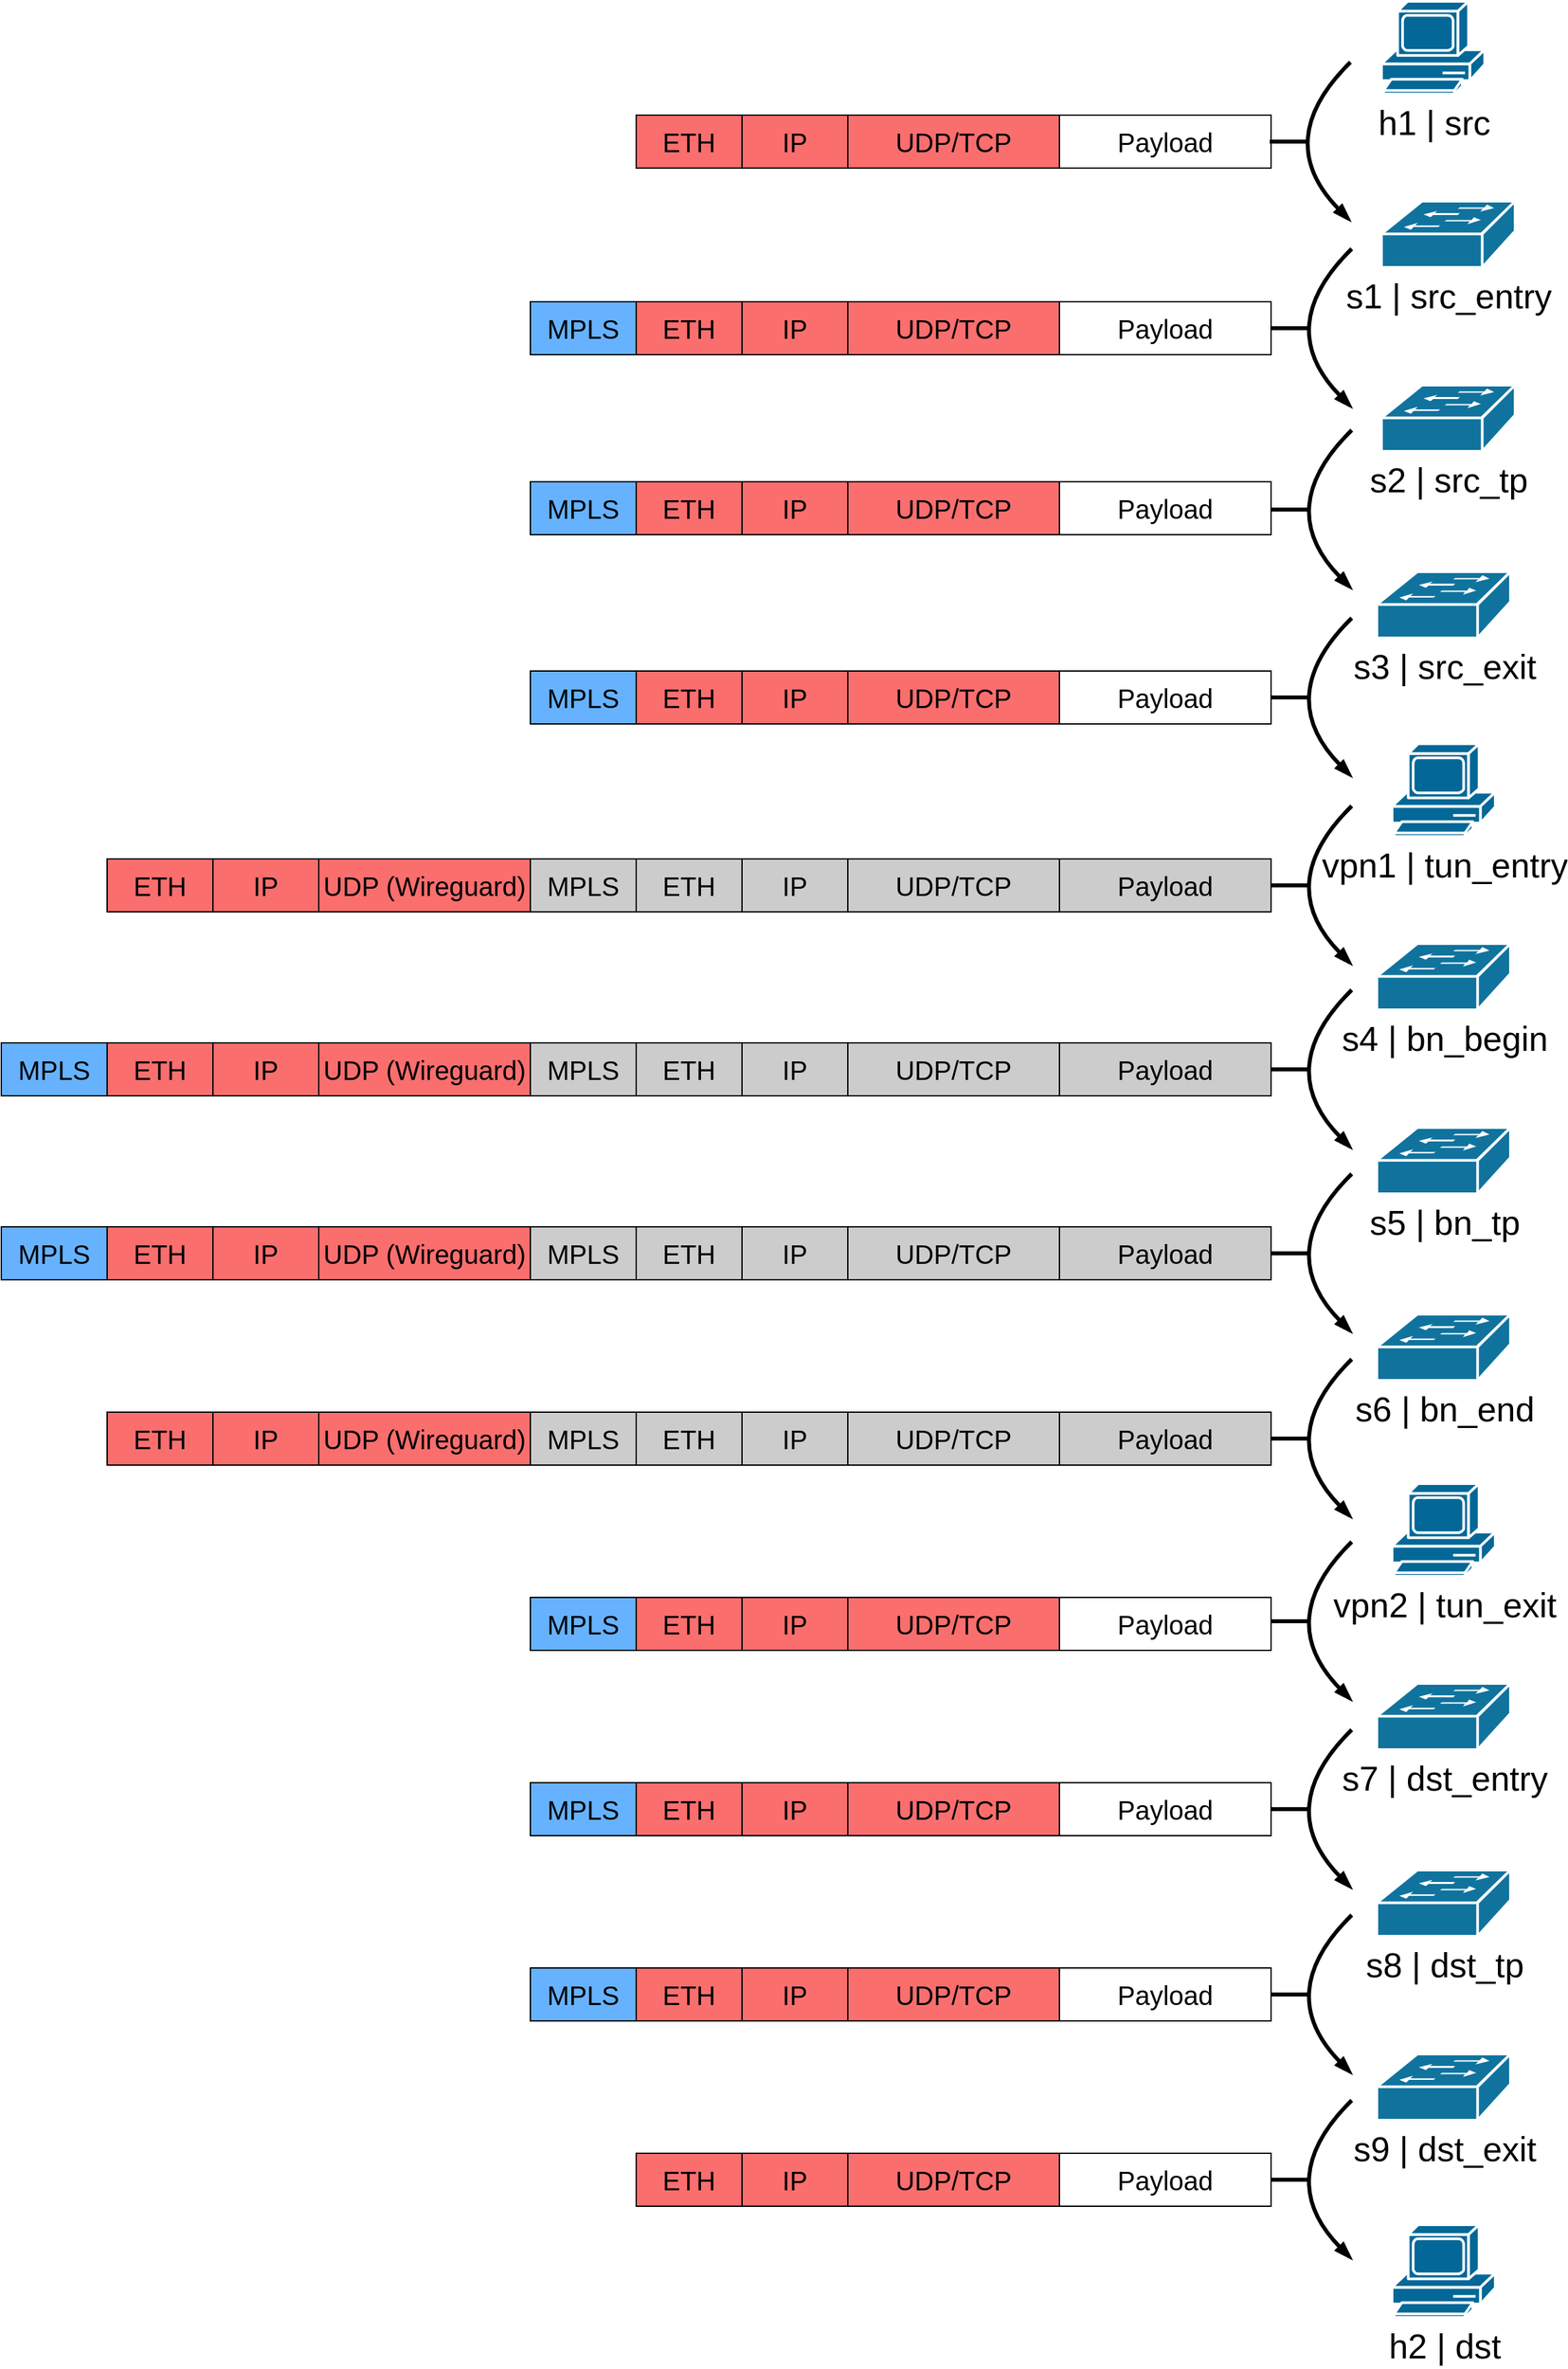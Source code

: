 <mxfile version="20.5.3" type="embed"><diagram id="6a731a19-8d31-9384-78a2-239565b7b9f0" name="Page-1"><mxGraphModel dx="684" dy="563" grid="1" gridSize="10" guides="1" tooltips="1" connect="1" arrows="1" fold="1" page="1" pageScale="1" pageWidth="140" pageHeight="106" background="#FFFFFF" math="0" shadow="0"><root><mxCell id="0"/><mxCell id="1" parent="0"/><mxCell id="2114" value="&lt;font color=&quot;#000000&quot;&gt;s1 | src_entry&lt;/font&gt;" style="shape=mxgraph.cisco.switches.workgroup_switch;html=1;dashed=0;fillColor=#10739E;strokeColor=#ffffff;strokeWidth=2;verticalLabelPosition=bottom;verticalAlign=top;fontFamily=Helvetica;fontSize=26;fontColor=#FFB366" parent="1" vertex="1"><mxGeometry x="1243.5" y="245" width="101" height="50" as="geometry"/></mxCell><mxCell id="eoMGSKBOUgeIE6Lk5qr4-2258" value="s3 | src_exit" style="shape=mxgraph.cisco.switches.workgroup_switch;html=1;dashed=0;fillColor=#10739E;strokeColor=#ffffff;strokeWidth=2;verticalLabelPosition=bottom;verticalAlign=top;fontFamily=Helvetica;fontSize=26;fontColor=#000000;" parent="1" vertex="1"><mxGeometry x="1240" y="525" width="101" height="50" as="geometry"/></mxCell><mxCell id="eoMGSKBOUgeIE6Lk5qr4-2262" value="s4 | bn_begin" style="shape=mxgraph.cisco.switches.workgroup_switch;html=1;dashed=0;fillColor=#10739E;strokeColor=#ffffff;strokeWidth=2;verticalLabelPosition=bottom;verticalAlign=top;fontFamily=Helvetica;fontSize=26;fontColor=#000000;" parent="1" vertex="1"><mxGeometry x="1240" y="806" width="101" height="50" as="geometry"/></mxCell><mxCell id="eoMGSKBOUgeIE6Lk5qr4-2264" value="s5 | bn_tp" style="shape=mxgraph.cisco.switches.workgroup_switch;html=1;dashed=0;fillColor=#10739E;strokeColor=#ffffff;strokeWidth=2;verticalLabelPosition=bottom;verticalAlign=top;fontFamily=Helvetica;fontSize=26;fontColor=#000000;" parent="1" vertex="1"><mxGeometry x="1240" y="945" width="101" height="50" as="geometry"/></mxCell><mxCell id="eoMGSKBOUgeIE6Lk5qr4-2266" value="s6 | bn_end" style="shape=mxgraph.cisco.switches.workgroup_switch;html=1;dashed=0;fillColor=#10739E;strokeColor=#ffffff;strokeWidth=2;verticalLabelPosition=bottom;verticalAlign=top;fontFamily=Helvetica;fontSize=26;fontColor=#000000;" parent="1" vertex="1"><mxGeometry x="1240" y="1086" width="101" height="50" as="geometry"/></mxCell><mxCell id="eoMGSKBOUgeIE6Lk5qr4-2270" value="s7 | dst_entry" style="shape=mxgraph.cisco.switches.workgroup_switch;html=1;dashed=0;fillColor=#10739E;strokeColor=#ffffff;strokeWidth=2;verticalLabelPosition=bottom;verticalAlign=top;fontFamily=Helvetica;fontSize=26;fontColor=#000000;" parent="1" vertex="1"><mxGeometry x="1240" y="1365" width="101" height="50" as="geometry"/></mxCell><mxCell id="eoMGSKBOUgeIE6Lk5qr4-2272" value="s8 | dst_tp" style="shape=mxgraph.cisco.switches.workgroup_switch;html=1;dashed=0;fillColor=#10739E;strokeColor=#ffffff;strokeWidth=2;verticalLabelPosition=bottom;verticalAlign=top;fontFamily=Helvetica;fontSize=26;fontColor=#000000;" parent="1" vertex="1"><mxGeometry x="1240" y="1506" width="101" height="50" as="geometry"/></mxCell><mxCell id="eoMGSKBOUgeIE6Lk5qr4-2275" value="h1 | src" style="shape=mxgraph.cisco.computers_and_peripherals.pc;sketch=0;html=1;pointerEvents=1;dashed=0;fillColor=#036897;strokeColor=#ffffff;strokeWidth=2;verticalLabelPosition=bottom;verticalAlign=top;align=center;outlineConnect=0;fontColor=#000000;fontSize=26;" parent="1" vertex="1"><mxGeometry x="1243.5" y="94" width="78" height="70" as="geometry"/></mxCell><mxCell id="2173" value="vpn1 | tun_entry" style="shape=mxgraph.cisco.computers_and_peripherals.pc;sketch=0;html=1;pointerEvents=1;dashed=0;fillColor=#036897;strokeColor=#ffffff;strokeWidth=2;verticalLabelPosition=bottom;verticalAlign=top;align=center;outlineConnect=0;fontColor=#000000;fontSize=26;" parent="1" vertex="1"><mxGeometry x="1251.5" y="655" width="78" height="70" as="geometry"/></mxCell><mxCell id="2176" value="vpn2 | tun_exit" style="shape=mxgraph.cisco.computers_and_peripherals.pc;sketch=0;html=1;pointerEvents=1;dashed=0;fillColor=#036897;strokeColor=#ffffff;strokeWidth=2;verticalLabelPosition=bottom;verticalAlign=top;align=center;outlineConnect=0;fontColor=#000000;fontSize=26;" parent="1" vertex="1"><mxGeometry x="1251.5" y="1214" width="78" height="70" as="geometry"/></mxCell><mxCell id="2184" value="s9 | dst_exit" style="shape=mxgraph.cisco.switches.workgroup_switch;html=1;dashed=0;fillColor=#10739E;strokeColor=#ffffff;strokeWidth=2;verticalLabelPosition=bottom;verticalAlign=top;fontFamily=Helvetica;fontSize=26;fontColor=#000000;" parent="1" vertex="1"><mxGeometry x="1240" y="1645" width="101" height="50" as="geometry"/></mxCell><mxCell id="2186" value="h2 | dst" style="shape=mxgraph.cisco.computers_and_peripherals.pc;sketch=0;html=1;pointerEvents=1;dashed=0;fillColor=#036897;strokeColor=#ffffff;strokeWidth=2;verticalLabelPosition=bottom;verticalAlign=top;align=center;outlineConnect=0;fontColor=#000000;fontSize=26;" parent="1" vertex="1"><mxGeometry x="1251.5" y="1774" width="78" height="70" as="geometry"/></mxCell><mxCell id="2180" value="s2 | src_tp" style="shape=mxgraph.cisco.switches.workgroup_switch;html=1;dashed=0;fillColor=#10739E;strokeColor=#ffffff;strokeWidth=2;verticalLabelPosition=bottom;verticalAlign=top;fontFamily=Helvetica;fontSize=26;fontColor=#000000;" parent="1" vertex="1"><mxGeometry x="1243.5" y="384" width="101" height="50" as="geometry"/></mxCell><mxCell id="2317" value="&lt;font style=&quot;font-size: 20px;&quot;&gt;ETH&lt;/font&gt;" style="rounded=0;whiteSpace=wrap;html=1;fillColor=#FA6E6E;fontColor=#000000;strokeColor=#000000;" vertex="1" parent="1"><mxGeometry x="680" y="180" width="80" height="40" as="geometry"/></mxCell><mxCell id="2318" value="&lt;font style=&quot;font-size: 20px;&quot;&gt;IP&lt;/font&gt;" style="rounded=0;whiteSpace=wrap;html=1;fontColor=#000000;fillColor=#FA6E6E;strokeColor=#000000;" vertex="1" parent="1"><mxGeometry x="760" y="180" width="80" height="40" as="geometry"/></mxCell><mxCell id="2319" value="&lt;font style=&quot;font-size: 20px;&quot;&gt;UDP/TCP&lt;/font&gt;" style="rounded=0;whiteSpace=wrap;html=1;fontColor=#000000;fillColor=#FA6E6E;strokeColor=#000000;" vertex="1" parent="1"><mxGeometry x="840" y="180" width="160" height="40" as="geometry"/></mxCell><mxCell id="2320" value="&lt;font style=&quot;font-size: 20px;&quot;&gt;ETH&lt;/font&gt;" style="rounded=0;whiteSpace=wrap;html=1;fillColor=#FA6E6E;fontColor=#000000;strokeColor=#000000;" vertex="1" parent="1"><mxGeometry x="680" y="321" width="80" height="40" as="geometry"/></mxCell><mxCell id="2321" value="&lt;font style=&quot;font-size: 20px;&quot;&gt;IP&lt;/font&gt;" style="rounded=0;whiteSpace=wrap;html=1;fontColor=#000000;fillColor=#FA6E6E;strokeColor=#000000;" vertex="1" parent="1"><mxGeometry x="760" y="321" width="80" height="40" as="geometry"/></mxCell><mxCell id="2322" value="&lt;font style=&quot;font-size: 20px;&quot;&gt;UDP/TCP&lt;/font&gt;" style="rounded=0;whiteSpace=wrap;html=1;fontColor=#000000;fillColor=#FA6E6E;strokeColor=#000000;" vertex="1" parent="1"><mxGeometry x="840" y="321" width="160" height="40" as="geometry"/></mxCell><mxCell id="2326" value="&lt;font style=&quot;font-size: 20px;&quot;&gt;MPLS&lt;/font&gt;" style="rounded=0;whiteSpace=wrap;html=1;fillColor=#66B2FF;fontColor=#000000;strokeColor=#000000;" vertex="1" parent="1"><mxGeometry x="600" y="321" width="80" height="40" as="geometry"/></mxCell><mxCell id="2327" value="&lt;font style=&quot;font-size: 20px;&quot;&gt;Payload&lt;/font&gt;" style="rounded=0;whiteSpace=wrap;html=1;strokeColor=#000000;" vertex="1" parent="1"><mxGeometry x="1000" y="180" width="160" height="40" as="geometry"/></mxCell><mxCell id="2328" value="&lt;font style=&quot;font-size: 20px;&quot;&gt;Payload&lt;/font&gt;" style="rounded=0;whiteSpace=wrap;html=1;strokeColor=#000000;" vertex="1" parent="1"><mxGeometry x="1000" y="321" width="160" height="40" as="geometry"/></mxCell><mxCell id="2329" value="&lt;font style=&quot;font-size: 20px;&quot;&gt;ETH&lt;/font&gt;" style="rounded=0;whiteSpace=wrap;html=1;fillColor=#FA6E6E;fontColor=#000000;strokeColor=#000000;" vertex="1" parent="1"><mxGeometry x="280" y="742" width="80" height="40" as="geometry"/></mxCell><mxCell id="2330" value="&lt;font style=&quot;font-size: 20px;&quot;&gt;IP&lt;/font&gt;" style="rounded=0;whiteSpace=wrap;html=1;fontColor=#000000;fillColor=#FA6E6E;strokeColor=#000000;" vertex="1" parent="1"><mxGeometry x="360" y="742" width="80" height="40" as="geometry"/></mxCell><mxCell id="2331" value="&lt;font style=&quot;font-size: 20px;&quot;&gt;UDP (Wireguard)&lt;/font&gt;" style="rounded=0;whiteSpace=wrap;html=1;fontColor=#000000;fillColor=#FA6E6E;strokeColor=#000000;" vertex="1" parent="1"><mxGeometry x="440" y="742" width="160" height="40" as="geometry"/></mxCell><mxCell id="2334" value="&lt;font style=&quot;font-size: 20px;&quot;&gt;ETH&lt;/font&gt;" style="rounded=0;whiteSpace=wrap;html=1;fillColor=#FA6E6E;fontColor=#000000;strokeColor=#000000;" vertex="1" parent="1"><mxGeometry x="280" y="881" width="80" height="40" as="geometry"/></mxCell><mxCell id="2335" value="&lt;font style=&quot;font-size: 20px;&quot;&gt;IP&lt;/font&gt;" style="rounded=0;whiteSpace=wrap;html=1;fontColor=#000000;fillColor=#FA6E6E;strokeColor=#000000;" vertex="1" parent="1"><mxGeometry x="360" y="881" width="80" height="40" as="geometry"/></mxCell><mxCell id="2336" value="&lt;font style=&quot;font-size: 20px;&quot;&gt;UDP (Wireguard)&lt;/font&gt;" style="rounded=0;whiteSpace=wrap;html=1;fontColor=#000000;fillColor=#FA6E6E;strokeColor=#000000;" vertex="1" parent="1"><mxGeometry x="440" y="881" width="160" height="40" as="geometry"/></mxCell><mxCell id="2337" value="&lt;font style=&quot;font-size: 20px;&quot;&gt;MPLS&lt;/font&gt;" style="rounded=0;whiteSpace=wrap;html=1;fillColor=#66B2FF;fontColor=#000000;strokeColor=#000000;" vertex="1" parent="1"><mxGeometry x="200" y="881" width="80" height="40" as="geometry"/></mxCell><mxCell id="2339" value="&lt;font style=&quot;font-size: 20px;&quot;&gt;ETH&lt;/font&gt;" style="rounded=0;whiteSpace=wrap;html=1;fillColor=#CCCCCC;fontColor=#000000;strokeColor=#000000;" vertex="1" parent="1"><mxGeometry x="680" y="742" width="80" height="40" as="geometry"/></mxCell><mxCell id="2340" value="&lt;font style=&quot;font-size: 20px;&quot;&gt;IP&lt;/font&gt;" style="rounded=0;whiteSpace=wrap;html=1;fillColor=#CCCCCC;fontColor=#000000;strokeColor=#000000;" vertex="1" parent="1"><mxGeometry x="760" y="742" width="80" height="40" as="geometry"/></mxCell><mxCell id="2341" value="&lt;font style=&quot;font-size: 20px;&quot;&gt;UDP/TCP&lt;/font&gt;" style="rounded=0;whiteSpace=wrap;html=1;fillColor=#CCCCCC;fontColor=#000000;strokeColor=#000000;" vertex="1" parent="1"><mxGeometry x="840" y="742" width="160" height="40" as="geometry"/></mxCell><mxCell id="2342" value="&lt;font style=&quot;font-size: 20px;&quot;&gt;MPLS&lt;/font&gt;" style="rounded=0;whiteSpace=wrap;html=1;fillColor=#CCCCCC;fontColor=#000000;strokeColor=#000000;" vertex="1" parent="1"><mxGeometry x="600" y="742" width="80" height="40" as="geometry"/></mxCell><mxCell id="2343" value="&lt;font style=&quot;font-size: 20px;&quot;&gt;Payload&lt;/font&gt;" style="rounded=0;whiteSpace=wrap;html=1;fillColor=#CCCCCC;fontColor=#000000;strokeColor=#000000;" vertex="1" parent="1"><mxGeometry x="1000" y="742" width="160" height="40" as="geometry"/></mxCell><mxCell id="2344" value="&lt;font style=&quot;font-size: 20px;&quot;&gt;ETH&lt;/font&gt;" style="rounded=0;whiteSpace=wrap;html=1;fillColor=#CCCCCC;fontColor=#000000;strokeColor=#000000;" vertex="1" parent="1"><mxGeometry x="680" y="881" width="80" height="40" as="geometry"/></mxCell><mxCell id="2345" value="&lt;font style=&quot;font-size: 20px;&quot;&gt;IP&lt;/font&gt;" style="rounded=0;whiteSpace=wrap;html=1;fillColor=#CCCCCC;fontColor=#000000;strokeColor=#000000;" vertex="1" parent="1"><mxGeometry x="760" y="881" width="80" height="40" as="geometry"/></mxCell><mxCell id="2346" value="&lt;font style=&quot;font-size: 20px;&quot;&gt;UDP/TCP&lt;/font&gt;" style="rounded=0;whiteSpace=wrap;html=1;fillColor=#CCCCCC;fontColor=#000000;strokeColor=#000000;" vertex="1" parent="1"><mxGeometry x="840" y="881" width="160" height="40" as="geometry"/></mxCell><mxCell id="2347" value="&lt;font style=&quot;font-size: 20px;&quot;&gt;MPLS&lt;/font&gt;" style="rounded=0;whiteSpace=wrap;html=1;fillColor=#CCCCCC;fontColor=#000000;strokeColor=#000000;" vertex="1" parent="1"><mxGeometry x="600" y="881" width="80" height="40" as="geometry"/></mxCell><mxCell id="2348" value="&lt;font style=&quot;font-size: 20px;&quot;&gt;Payload&lt;/font&gt;" style="rounded=0;whiteSpace=wrap;html=1;fillColor=#CCCCCC;fontColor=#000000;strokeColor=#000000;" vertex="1" parent="1"><mxGeometry x="1000" y="881" width="160" height="40" as="geometry"/></mxCell><mxCell id="2349" value="&lt;font style=&quot;font-size: 20px;&quot;&gt;ETH&lt;/font&gt;" style="rounded=0;whiteSpace=wrap;html=1;fillColor=#FA6E6E;fontColor=#000000;strokeColor=#000000;" vertex="1" parent="1"><mxGeometry x="680" y="457" width="80" height="40" as="geometry"/></mxCell><mxCell id="2350" value="&lt;font style=&quot;font-size: 20px;&quot;&gt;IP&lt;/font&gt;" style="rounded=0;whiteSpace=wrap;html=1;fontColor=#000000;fillColor=#FA6E6E;strokeColor=#000000;" vertex="1" parent="1"><mxGeometry x="760" y="457" width="80" height="40" as="geometry"/></mxCell><mxCell id="2351" value="&lt;font style=&quot;font-size: 20px;&quot;&gt;UDP/TCP&lt;/font&gt;" style="rounded=0;whiteSpace=wrap;html=1;fontColor=#000000;fillColor=#FA6E6E;strokeColor=#000000;" vertex="1" parent="1"><mxGeometry x="840" y="457" width="160" height="40" as="geometry"/></mxCell><mxCell id="2352" value="&lt;font style=&quot;font-size: 20px;&quot;&gt;MPLS&lt;/font&gt;" style="rounded=0;whiteSpace=wrap;html=1;fillColor=#66B2FF;fontColor=#000000;strokeColor=#000000;" vertex="1" parent="1"><mxGeometry x="600" y="457" width="80" height="40" as="geometry"/></mxCell><mxCell id="2353" value="&lt;font style=&quot;font-size: 20px;&quot;&gt;Payload&lt;/font&gt;" style="rounded=0;whiteSpace=wrap;html=1;strokeColor=#000000;" vertex="1" parent="1"><mxGeometry x="1000" y="457" width="160" height="40" as="geometry"/></mxCell><mxCell id="2355" value="&lt;font style=&quot;font-size: 20px;&quot;&gt;ETH&lt;/font&gt;" style="rounded=0;whiteSpace=wrap;html=1;fillColor=#FA6E6E;fontColor=#000000;strokeColor=#000000;" vertex="1" parent="1"><mxGeometry x="680" y="600" width="80" height="40" as="geometry"/></mxCell><mxCell id="2356" value="&lt;font style=&quot;font-size: 20px;&quot;&gt;IP&lt;/font&gt;" style="rounded=0;whiteSpace=wrap;html=1;fontColor=#000000;fillColor=#FA6E6E;strokeColor=#000000;" vertex="1" parent="1"><mxGeometry x="760" y="600" width="80" height="40" as="geometry"/></mxCell><mxCell id="2357" value="&lt;font style=&quot;font-size: 20px;&quot;&gt;UDP/TCP&lt;/font&gt;" style="rounded=0;whiteSpace=wrap;html=1;fontColor=#000000;fillColor=#FA6E6E;strokeColor=#000000;" vertex="1" parent="1"><mxGeometry x="840" y="600" width="160" height="40" as="geometry"/></mxCell><mxCell id="2358" value="&lt;font style=&quot;font-size: 20px;&quot;&gt;MPLS&lt;/font&gt;" style="rounded=0;whiteSpace=wrap;html=1;fillColor=#66B2FF;fontColor=#000000;strokeColor=#000000;" vertex="1" parent="1"><mxGeometry x="600" y="600" width="80" height="40" as="geometry"/></mxCell><mxCell id="2359" value="&lt;font style=&quot;font-size: 20px;&quot;&gt;Payload&lt;/font&gt;" style="rounded=0;whiteSpace=wrap;html=1;strokeColor=#000000;" vertex="1" parent="1"><mxGeometry x="1000" y="600" width="160" height="40" as="geometry"/></mxCell><mxCell id="2360" value="&lt;font style=&quot;font-size: 20px;&quot;&gt;ETH&lt;/font&gt;" style="rounded=0;whiteSpace=wrap;html=1;fillColor=#FA6E6E;fontColor=#000000;strokeColor=#000000;" vertex="1" parent="1"><mxGeometry x="280" y="1020" width="80" height="40" as="geometry"/></mxCell><mxCell id="2361" value="&lt;font style=&quot;font-size: 20px;&quot;&gt;IP&lt;/font&gt;" style="rounded=0;whiteSpace=wrap;html=1;fontColor=#000000;fillColor=#FA6E6E;strokeColor=#000000;" vertex="1" parent="1"><mxGeometry x="360" y="1020" width="80" height="40" as="geometry"/></mxCell><mxCell id="2362" value="&lt;font style=&quot;font-size: 20px;&quot;&gt;UDP (Wireguard)&lt;/font&gt;" style="rounded=0;whiteSpace=wrap;html=1;fontColor=#000000;fillColor=#FA6E6E;strokeColor=#000000;" vertex="1" parent="1"><mxGeometry x="440" y="1020" width="160" height="40" as="geometry"/></mxCell><mxCell id="2363" value="&lt;font style=&quot;font-size: 20px;&quot;&gt;MPLS&lt;/font&gt;" style="rounded=0;whiteSpace=wrap;html=1;fillColor=#66B2FF;fontColor=#000000;strokeColor=#000000;" vertex="1" parent="1"><mxGeometry x="200" y="1020" width="80" height="40" as="geometry"/></mxCell><mxCell id="2364" value="&lt;font style=&quot;font-size: 20px;&quot;&gt;ETH&lt;/font&gt;" style="rounded=0;whiteSpace=wrap;html=1;fillColor=#CCCCCC;fontColor=#000000;strokeColor=#000000;" vertex="1" parent="1"><mxGeometry x="680" y="1020" width="80" height="40" as="geometry"/></mxCell><mxCell id="2365" value="&lt;font style=&quot;font-size: 20px;&quot;&gt;IP&lt;/font&gt;" style="rounded=0;whiteSpace=wrap;html=1;fillColor=#CCCCCC;fontColor=#000000;strokeColor=#000000;" vertex="1" parent="1"><mxGeometry x="760" y="1020" width="80" height="40" as="geometry"/></mxCell><mxCell id="2366" value="&lt;font style=&quot;font-size: 20px;&quot;&gt;UDP/TCP&lt;/font&gt;" style="rounded=0;whiteSpace=wrap;html=1;fillColor=#CCCCCC;fontColor=#000000;strokeColor=#000000;" vertex="1" parent="1"><mxGeometry x="840" y="1020" width="160" height="40" as="geometry"/></mxCell><mxCell id="2367" value="&lt;font style=&quot;font-size: 20px;&quot;&gt;MPLS&lt;/font&gt;" style="rounded=0;whiteSpace=wrap;html=1;fillColor=#CCCCCC;fontColor=#000000;strokeColor=#000000;" vertex="1" parent="1"><mxGeometry x="600" y="1020" width="80" height="40" as="geometry"/></mxCell><mxCell id="2368" value="&lt;font style=&quot;font-size: 20px;&quot;&gt;Payload&lt;/font&gt;" style="rounded=0;whiteSpace=wrap;html=1;fillColor=#CCCCCC;fontColor=#000000;strokeColor=#000000;" vertex="1" parent="1"><mxGeometry x="1000" y="1020" width="160" height="40" as="geometry"/></mxCell><mxCell id="2369" value="&lt;font style=&quot;font-size: 20px;&quot;&gt;ETH&lt;/font&gt;" style="rounded=0;whiteSpace=wrap;html=1;fillColor=#FA6E6E;fontColor=#000000;strokeColor=#000000;" vertex="1" parent="1"><mxGeometry x="280" y="1160" width="80" height="40" as="geometry"/></mxCell><mxCell id="2370" value="&lt;font style=&quot;font-size: 20px;&quot;&gt;IP&lt;/font&gt;" style="rounded=0;whiteSpace=wrap;html=1;fontColor=#000000;fillColor=#FA6E6E;strokeColor=#000000;" vertex="1" parent="1"><mxGeometry x="360" y="1160" width="80" height="40" as="geometry"/></mxCell><mxCell id="2371" value="&lt;font style=&quot;font-size: 20px;&quot;&gt;UDP (Wireguard)&lt;/font&gt;" style="rounded=0;whiteSpace=wrap;html=1;fontColor=#000000;fillColor=#FA6E6E;strokeColor=#000000;" vertex="1" parent="1"><mxGeometry x="440" y="1160" width="160" height="40" as="geometry"/></mxCell><mxCell id="2373" value="&lt;font style=&quot;font-size: 20px;&quot;&gt;ETH&lt;/font&gt;" style="rounded=0;whiteSpace=wrap;html=1;fillColor=#CCCCCC;fontColor=#000000;strokeColor=#000000;" vertex="1" parent="1"><mxGeometry x="680" y="1160" width="80" height="40" as="geometry"/></mxCell><mxCell id="2374" value="&lt;font style=&quot;font-size: 20px;&quot;&gt;IP&lt;/font&gt;" style="rounded=0;whiteSpace=wrap;html=1;fillColor=#CCCCCC;fontColor=#000000;strokeColor=#000000;" vertex="1" parent="1"><mxGeometry x="760" y="1160" width="80" height="40" as="geometry"/></mxCell><mxCell id="2375" value="&lt;font style=&quot;font-size: 20px;&quot;&gt;UDP/TCP&lt;/font&gt;" style="rounded=0;whiteSpace=wrap;html=1;fillColor=#CCCCCC;fontColor=#000000;strokeColor=#000000;" vertex="1" parent="1"><mxGeometry x="840" y="1160" width="160" height="40" as="geometry"/></mxCell><mxCell id="2376" value="&lt;font style=&quot;font-size: 20px;&quot;&gt;MPLS&lt;/font&gt;" style="rounded=0;whiteSpace=wrap;html=1;fillColor=#CCCCCC;fontColor=#000000;strokeColor=#000000;" vertex="1" parent="1"><mxGeometry x="600" y="1160" width="80" height="40" as="geometry"/></mxCell><mxCell id="2377" value="&lt;font style=&quot;font-size: 20px;&quot;&gt;Payload&lt;/font&gt;" style="rounded=0;whiteSpace=wrap;html=1;fillColor=#CCCCCC;fontColor=#000000;strokeColor=#000000;" vertex="1" parent="1"><mxGeometry x="1000" y="1160" width="160" height="40" as="geometry"/></mxCell><mxCell id="2382" value="&lt;font style=&quot;font-size: 20px;&quot;&gt;ETH&lt;/font&gt;" style="rounded=0;whiteSpace=wrap;html=1;fillColor=#FA6E6E;fontColor=#000000;strokeColor=#000000;" vertex="1" parent="1"><mxGeometry x="680" y="1300" width="80" height="40" as="geometry"/></mxCell><mxCell id="2383" value="&lt;font style=&quot;font-size: 20px;&quot;&gt;IP&lt;/font&gt;" style="rounded=0;whiteSpace=wrap;html=1;fontColor=#000000;fillColor=#FA6E6E;strokeColor=#000000;" vertex="1" parent="1"><mxGeometry x="760" y="1300" width="80" height="40" as="geometry"/></mxCell><mxCell id="2384" value="&lt;font style=&quot;font-size: 20px;&quot;&gt;UDP/TCP&lt;/font&gt;" style="rounded=0;whiteSpace=wrap;html=1;fontColor=#000000;fillColor=#FA6E6E;strokeColor=#000000;" vertex="1" parent="1"><mxGeometry x="840" y="1300" width="160" height="40" as="geometry"/></mxCell><mxCell id="2385" value="&lt;font style=&quot;font-size: 20px;&quot;&gt;MPLS&lt;/font&gt;" style="rounded=0;whiteSpace=wrap;html=1;fillColor=#66B2FF;fontColor=#000000;strokeColor=#000000;" vertex="1" parent="1"><mxGeometry x="600" y="1300" width="80" height="40" as="geometry"/></mxCell><mxCell id="2386" value="&lt;font style=&quot;font-size: 20px;&quot;&gt;Payload&lt;/font&gt;" style="rounded=0;whiteSpace=wrap;html=1;strokeColor=#000000;" vertex="1" parent="1"><mxGeometry x="1000" y="1300" width="160" height="40" as="geometry"/></mxCell><mxCell id="2387" value="&lt;font style=&quot;font-size: 20px;&quot;&gt;ETH&lt;/font&gt;" style="rounded=0;whiteSpace=wrap;html=1;fillColor=#FA6E6E;fontColor=#000000;strokeColor=#000000;" vertex="1" parent="1"><mxGeometry x="680" y="1440" width="80" height="40" as="geometry"/></mxCell><mxCell id="2388" value="&lt;font style=&quot;font-size: 20px;&quot;&gt;IP&lt;/font&gt;" style="rounded=0;whiteSpace=wrap;html=1;fontColor=#000000;fillColor=#FA6E6E;strokeColor=#000000;" vertex="1" parent="1"><mxGeometry x="760" y="1440" width="80" height="40" as="geometry"/></mxCell><mxCell id="2389" value="&lt;font style=&quot;font-size: 20px;&quot;&gt;UDP/TCP&lt;/font&gt;" style="rounded=0;whiteSpace=wrap;html=1;fontColor=#000000;fillColor=#FA6E6E;strokeColor=#000000;" vertex="1" parent="1"><mxGeometry x="840" y="1440" width="160" height="40" as="geometry"/></mxCell><mxCell id="2390" value="&lt;font style=&quot;font-size: 20px;&quot;&gt;MPLS&lt;/font&gt;" style="rounded=0;whiteSpace=wrap;html=1;fillColor=#66B2FF;fontColor=#000000;strokeColor=#000000;" vertex="1" parent="1"><mxGeometry x="600" y="1440" width="80" height="40" as="geometry"/></mxCell><mxCell id="2391" value="&lt;font style=&quot;font-size: 20px;&quot;&gt;Payload&lt;/font&gt;" style="rounded=0;whiteSpace=wrap;html=1;strokeColor=#000000;" vertex="1" parent="1"><mxGeometry x="1000" y="1440" width="160" height="40" as="geometry"/></mxCell><mxCell id="2392" value="&lt;font style=&quot;font-size: 20px;&quot;&gt;ETH&lt;/font&gt;" style="rounded=0;whiteSpace=wrap;html=1;fillColor=#FA6E6E;fontColor=#000000;strokeColor=#000000;" vertex="1" parent="1"><mxGeometry x="680" y="1580" width="80" height="40" as="geometry"/></mxCell><mxCell id="2393" value="&lt;font style=&quot;font-size: 20px;&quot;&gt;IP&lt;/font&gt;" style="rounded=0;whiteSpace=wrap;html=1;fontColor=#000000;fillColor=#FA6E6E;strokeColor=#000000;" vertex="1" parent="1"><mxGeometry x="760" y="1580" width="80" height="40" as="geometry"/></mxCell><mxCell id="2394" value="&lt;font style=&quot;font-size: 20px;&quot;&gt;UDP/TCP&lt;/font&gt;" style="rounded=0;whiteSpace=wrap;html=1;fontColor=#000000;fillColor=#FA6E6E;strokeColor=#000000;" vertex="1" parent="1"><mxGeometry x="840" y="1580" width="160" height="40" as="geometry"/></mxCell><mxCell id="2395" value="&lt;font style=&quot;font-size: 20px;&quot;&gt;MPLS&lt;/font&gt;" style="rounded=0;whiteSpace=wrap;html=1;fillColor=#66B2FF;fontColor=#000000;strokeColor=#000000;" vertex="1" parent="1"><mxGeometry x="600" y="1580" width="80" height="40" as="geometry"/></mxCell><mxCell id="2396" value="&lt;font style=&quot;font-size: 20px;&quot;&gt;Payload&lt;/font&gt;" style="rounded=0;whiteSpace=wrap;html=1;strokeColor=#000000;" vertex="1" parent="1"><mxGeometry x="1000" y="1580" width="160" height="40" as="geometry"/></mxCell><mxCell id="2397" value="&lt;font style=&quot;font-size: 20px;&quot;&gt;ETH&lt;/font&gt;" style="rounded=0;whiteSpace=wrap;html=1;fillColor=#FA6E6E;fontColor=#000000;strokeColor=#000000;" vertex="1" parent="1"><mxGeometry x="680" y="1720" width="80" height="40" as="geometry"/></mxCell><mxCell id="2398" value="&lt;font style=&quot;font-size: 20px;&quot;&gt;IP&lt;/font&gt;" style="rounded=0;whiteSpace=wrap;html=1;fontColor=#000000;fillColor=#FA6E6E;strokeColor=#000000;" vertex="1" parent="1"><mxGeometry x="760" y="1720" width="80" height="40" as="geometry"/></mxCell><mxCell id="2399" value="&lt;font style=&quot;font-size: 20px;&quot;&gt;UDP/TCP&lt;/font&gt;" style="rounded=0;whiteSpace=wrap;html=1;fontColor=#000000;fillColor=#FA6E6E;strokeColor=#000000;" vertex="1" parent="1"><mxGeometry x="840" y="1720" width="160" height="40" as="geometry"/></mxCell><mxCell id="2401" value="&lt;font style=&quot;font-size: 20px;&quot;&gt;Payload&lt;/font&gt;" style="rounded=0;whiteSpace=wrap;html=1;strokeColor=#000000;" vertex="1" parent="1"><mxGeometry x="1000" y="1720" width="160" height="40" as="geometry"/></mxCell><mxCell id="2402" value="" style="endArrow=none;html=1;fontSize=20;fontColor=#000000;strokeColor=#000000;curved=1;strokeWidth=3;endFill=0;startArrow=blockThin;startFill=1;" edge="1" parent="1"><mxGeometry width="50" height="50" relative="1" as="geometry"><mxPoint x="1220" y="260" as="sourcePoint"/><mxPoint x="1220" y="140" as="targetPoint"/><Array as="points"><mxPoint x="1160" y="199"/></Array></mxGeometry></mxCell><mxCell id="2403" value="" style="endArrow=none;html=1;strokeColor=#000000;strokeWidth=3;fontSize=20;fontColor=#000000;curved=1;exitX=1;exitY=0.5;exitDx=0;exitDy=0;" edge="1" parent="1"><mxGeometry width="50" height="50" relative="1" as="geometry"><mxPoint x="1159" y="200" as="sourcePoint"/><mxPoint x="1189" y="200" as="targetPoint"/></mxGeometry></mxCell><mxCell id="2406" value="" style="endArrow=none;html=1;fontSize=20;fontColor=#000000;strokeColor=#000000;curved=1;strokeWidth=3;endFill=0;startArrow=blockThin;startFill=1;" edge="1" parent="1"><mxGeometry width="50" height="50" relative="1" as="geometry"><mxPoint x="1221" y="822" as="sourcePoint"/><mxPoint x="1221" y="702" as="targetPoint"/><Array as="points"><mxPoint x="1161" y="761"/></Array></mxGeometry></mxCell><mxCell id="2407" value="" style="endArrow=none;html=1;strokeColor=#000000;strokeWidth=3;fontSize=20;fontColor=#000000;curved=1;exitX=1;exitY=0.5;exitDx=0;exitDy=0;" edge="1" parent="1"><mxGeometry width="50" height="50" relative="1" as="geometry"><mxPoint x="1160" y="762" as="sourcePoint"/><mxPoint x="1190" y="762" as="targetPoint"/></mxGeometry></mxCell><mxCell id="2408" value="" style="endArrow=none;html=1;fontSize=20;fontColor=#000000;strokeColor=#000000;curved=1;strokeWidth=3;endFill=0;startArrow=blockThin;startFill=1;" edge="1" parent="1"><mxGeometry width="50" height="50" relative="1" as="geometry"><mxPoint x="1221" y="401" as="sourcePoint"/><mxPoint x="1221" y="281" as="targetPoint"/><Array as="points"><mxPoint x="1161" y="340"/></Array></mxGeometry></mxCell><mxCell id="2409" value="" style="endArrow=none;html=1;strokeColor=#000000;strokeWidth=3;fontSize=20;fontColor=#000000;curved=1;exitX=1;exitY=0.5;exitDx=0;exitDy=0;" edge="1" parent="1"><mxGeometry width="50" height="50" relative="1" as="geometry"><mxPoint x="1160" y="341" as="sourcePoint"/><mxPoint x="1190" y="341" as="targetPoint"/></mxGeometry></mxCell><mxCell id="2412" value="" style="endArrow=none;html=1;fontSize=20;fontColor=#000000;strokeColor=#000000;curved=1;strokeWidth=3;endFill=0;startArrow=blockThin;startFill=1;" edge="1" parent="1"><mxGeometry width="50" height="50" relative="1" as="geometry"><mxPoint x="1221" y="538" as="sourcePoint"/><mxPoint x="1221" y="418" as="targetPoint"/><Array as="points"><mxPoint x="1161" y="477"/></Array></mxGeometry></mxCell><mxCell id="2413" value="" style="endArrow=none;html=1;strokeColor=#000000;strokeWidth=3;fontSize=20;fontColor=#000000;curved=1;exitX=1;exitY=0.5;exitDx=0;exitDy=0;" edge="1" parent="1"><mxGeometry width="50" height="50" relative="1" as="geometry"><mxPoint x="1160" y="478" as="sourcePoint"/><mxPoint x="1190" y="478" as="targetPoint"/></mxGeometry></mxCell><mxCell id="2414" value="" style="endArrow=none;html=1;fontSize=20;fontColor=#000000;strokeColor=#000000;curved=1;strokeWidth=3;endFill=0;startArrow=blockThin;startFill=1;" edge="1" parent="1"><mxGeometry width="50" height="50" relative="1" as="geometry"><mxPoint x="1221" y="680" as="sourcePoint"/><mxPoint x="1221" y="560" as="targetPoint"/><Array as="points"><mxPoint x="1161" y="619"/></Array></mxGeometry></mxCell><mxCell id="2415" value="" style="endArrow=none;html=1;strokeColor=#000000;strokeWidth=3;fontSize=20;fontColor=#000000;curved=1;exitX=1;exitY=0.5;exitDx=0;exitDy=0;" edge="1" parent="1"><mxGeometry width="50" height="50" relative="1" as="geometry"><mxPoint x="1160" y="620" as="sourcePoint"/><mxPoint x="1190" y="620" as="targetPoint"/></mxGeometry></mxCell><mxCell id="2416" value="" style="endArrow=none;html=1;fontSize=20;fontColor=#000000;strokeColor=#000000;curved=1;strokeWidth=3;endFill=0;startArrow=blockThin;startFill=1;" edge="1" parent="1"><mxGeometry width="50" height="50" relative="1" as="geometry"><mxPoint x="1221" y="961" as="sourcePoint"/><mxPoint x="1221" y="841" as="targetPoint"/><Array as="points"><mxPoint x="1161" y="900"/></Array></mxGeometry></mxCell><mxCell id="2417" value="" style="endArrow=none;html=1;strokeColor=#000000;strokeWidth=3;fontSize=20;fontColor=#000000;curved=1;exitX=1;exitY=0.5;exitDx=0;exitDy=0;" edge="1" parent="1"><mxGeometry width="50" height="50" relative="1" as="geometry"><mxPoint x="1160" y="901" as="sourcePoint"/><mxPoint x="1190" y="901" as="targetPoint"/></mxGeometry></mxCell><mxCell id="2418" value="" style="endArrow=none;html=1;fontSize=20;fontColor=#000000;strokeColor=#000000;curved=1;strokeWidth=3;endFill=0;startArrow=blockThin;startFill=1;" edge="1" parent="1"><mxGeometry width="50" height="50" relative="1" as="geometry"><mxPoint x="1221" y="1100" as="sourcePoint"/><mxPoint x="1221" y="980" as="targetPoint"/><Array as="points"><mxPoint x="1161" y="1039"/></Array></mxGeometry></mxCell><mxCell id="2419" value="" style="endArrow=none;html=1;strokeColor=#000000;strokeWidth=3;fontSize=20;fontColor=#000000;curved=1;exitX=1;exitY=0.5;exitDx=0;exitDy=0;" edge="1" parent="1"><mxGeometry width="50" height="50" relative="1" as="geometry"><mxPoint x="1160" y="1040" as="sourcePoint"/><mxPoint x="1190" y="1040" as="targetPoint"/></mxGeometry></mxCell><mxCell id="2422" value="" style="endArrow=none;html=1;fontSize=20;fontColor=#000000;strokeColor=#000000;curved=1;strokeWidth=3;endFill=0;startArrow=blockThin;startFill=1;" edge="1" parent="1"><mxGeometry width="50" height="50" relative="1" as="geometry"><mxPoint x="1221" y="1240" as="sourcePoint"/><mxPoint x="1221" y="1120" as="targetPoint"/><Array as="points"><mxPoint x="1161" y="1179"/></Array></mxGeometry></mxCell><mxCell id="2423" value="" style="endArrow=none;html=1;strokeColor=#000000;strokeWidth=3;fontSize=20;fontColor=#000000;curved=1;exitX=1;exitY=0.5;exitDx=0;exitDy=0;" edge="1" parent="1"><mxGeometry width="50" height="50" relative="1" as="geometry"><mxPoint x="1160" y="1180" as="sourcePoint"/><mxPoint x="1190" y="1180" as="targetPoint"/></mxGeometry></mxCell><mxCell id="2424" value="" style="endArrow=none;html=1;fontSize=20;fontColor=#000000;strokeColor=#000000;curved=1;strokeWidth=3;endFill=0;startArrow=blockThin;startFill=1;" edge="1" parent="1"><mxGeometry width="50" height="50" relative="1" as="geometry"><mxPoint x="1221" y="1378" as="sourcePoint"/><mxPoint x="1221" y="1258" as="targetPoint"/><Array as="points"><mxPoint x="1161" y="1317"/></Array></mxGeometry></mxCell><mxCell id="2425" value="" style="endArrow=none;html=1;strokeColor=#000000;strokeWidth=3;fontSize=20;fontColor=#000000;curved=1;exitX=1;exitY=0.5;exitDx=0;exitDy=0;" edge="1" parent="1"><mxGeometry width="50" height="50" relative="1" as="geometry"><mxPoint x="1160" y="1318" as="sourcePoint"/><mxPoint x="1190" y="1318" as="targetPoint"/></mxGeometry></mxCell><mxCell id="2426" value="" style="endArrow=none;html=1;fontSize=20;fontColor=#000000;strokeColor=#000000;curved=1;strokeWidth=3;endFill=0;startArrow=blockThin;startFill=1;" edge="1" parent="1"><mxGeometry width="50" height="50" relative="1" as="geometry"><mxPoint x="1221" y="1520" as="sourcePoint"/><mxPoint x="1221" y="1400" as="targetPoint"/><Array as="points"><mxPoint x="1161" y="1459"/></Array></mxGeometry></mxCell><mxCell id="2427" value="" style="endArrow=none;html=1;strokeColor=#000000;strokeWidth=3;fontSize=20;fontColor=#000000;curved=1;exitX=1;exitY=0.5;exitDx=0;exitDy=0;" edge="1" parent="1"><mxGeometry width="50" height="50" relative="1" as="geometry"><mxPoint x="1160" y="1460" as="sourcePoint"/><mxPoint x="1190" y="1460" as="targetPoint"/></mxGeometry></mxCell><mxCell id="2428" value="" style="endArrow=none;html=1;fontSize=20;fontColor=#000000;strokeColor=#000000;curved=1;strokeWidth=3;endFill=0;startArrow=blockThin;startFill=1;" edge="1" parent="1"><mxGeometry width="50" height="50" relative="1" as="geometry"><mxPoint x="1221" y="1660" as="sourcePoint"/><mxPoint x="1221" y="1540" as="targetPoint"/><Array as="points"><mxPoint x="1161" y="1599"/></Array></mxGeometry></mxCell><mxCell id="2429" value="" style="endArrow=none;html=1;strokeColor=#000000;strokeWidth=3;fontSize=20;fontColor=#000000;curved=1;exitX=1;exitY=0.5;exitDx=0;exitDy=0;" edge="1" parent="1"><mxGeometry width="50" height="50" relative="1" as="geometry"><mxPoint x="1160" y="1600" as="sourcePoint"/><mxPoint x="1190" y="1600" as="targetPoint"/></mxGeometry></mxCell><mxCell id="2432" value="" style="endArrow=none;html=1;fontSize=20;fontColor=#000000;strokeColor=#000000;curved=1;strokeWidth=3;endFill=0;startArrow=blockThin;startFill=1;" edge="1" parent="1"><mxGeometry width="50" height="50" relative="1" as="geometry"><mxPoint x="1221" y="1800" as="sourcePoint"/><mxPoint x="1221" y="1680" as="targetPoint"/><Array as="points"><mxPoint x="1161" y="1739"/></Array></mxGeometry></mxCell><mxCell id="2433" value="" style="endArrow=none;html=1;strokeColor=#000000;strokeWidth=3;fontSize=20;fontColor=#000000;curved=1;exitX=1;exitY=0.5;exitDx=0;exitDy=0;" edge="1" parent="1"><mxGeometry width="50" height="50" relative="1" as="geometry"><mxPoint x="1160" y="1740" as="sourcePoint"/><mxPoint x="1190" y="1740" as="targetPoint"/></mxGeometry></mxCell></root></mxGraphModel></diagram></mxfile>